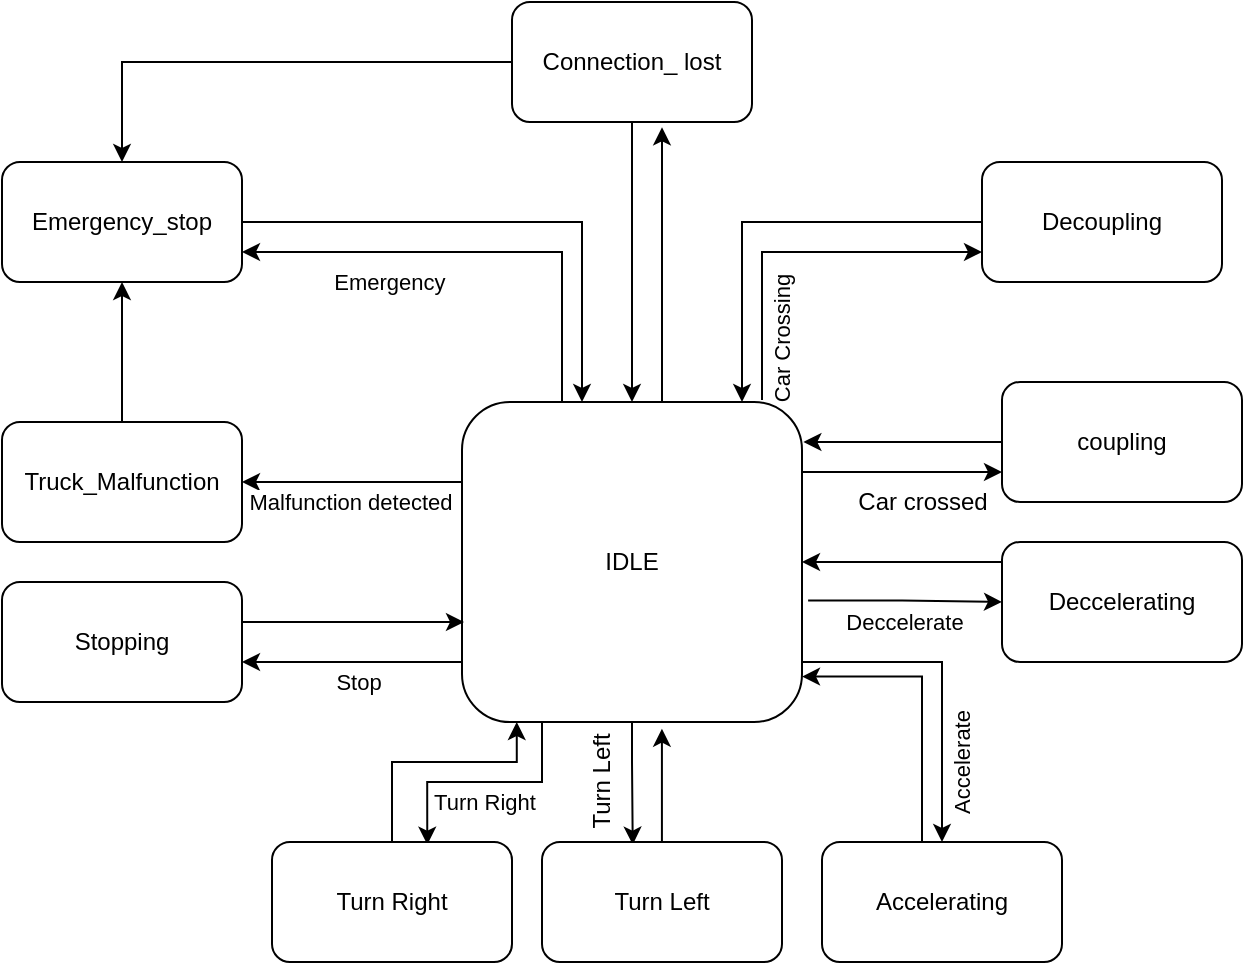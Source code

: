<mxfile version="15.4.0" type="device"><diagram id="c1IGfwW1YCfg8W6MoVqG" name="Page-1"><mxGraphModel dx="1022" dy="497" grid="1" gridSize="10" guides="1" tooltips="1" connect="1" arrows="1" fold="1" page="1" pageScale="1" pageWidth="850" pageHeight="1100" math="0" shadow="0"><root><mxCell id="0"/><mxCell id="1" parent="0"/><mxCell id="LI95Jxa9cK6ByHmIp1el-8" style="edgeStyle=orthogonalEdgeStyle;rounded=0;orthogonalLoop=1;jettySize=auto;html=1;entryX=1;entryY=0.75;entryDx=0;entryDy=0;" edge="1" parent="1" source="LI95Jxa9cK6ByHmIp1el-3" target="LI95Jxa9cK6ByHmIp1el-5"><mxGeometry relative="1" as="geometry"><Array as="points"><mxPoint x="400" y="145"/></Array></mxGeometry></mxCell><mxCell id="LI95Jxa9cK6ByHmIp1el-36" value="Emergency&amp;nbsp;" style="edgeLabel;html=1;align=center;verticalAlign=middle;resizable=0;points=[];" vertex="1" connectable="0" parent="LI95Jxa9cK6ByHmIp1el-8"><mxGeometry x="0.041" relative="1" as="geometry"><mxPoint x="-38" y="15" as="offset"/></mxGeometry></mxCell><mxCell id="LI95Jxa9cK6ByHmIp1el-12" style="edgeStyle=orthogonalEdgeStyle;rounded=0;orthogonalLoop=1;jettySize=auto;html=1;entryX=0;entryY=0.75;entryDx=0;entryDy=0;" edge="1" parent="1" target="LI95Jxa9cK6ByHmIp1el-10"><mxGeometry relative="1" as="geometry"><mxPoint x="500" y="219" as="sourcePoint"/><Array as="points"><mxPoint x="500" y="219"/><mxPoint x="500" y="135"/></Array></mxGeometry></mxCell><mxCell id="LI95Jxa9cK6ByHmIp1el-13" value="Car Crossing" style="edgeLabel;html=1;align=center;verticalAlign=middle;resizable=0;points=[];rotation=270;" vertex="1" connectable="0" parent="LI95Jxa9cK6ByHmIp1el-12"><mxGeometry x="-0.429" y="-1" relative="1" as="geometry"><mxPoint x="9" y="22" as="offset"/></mxGeometry></mxCell><mxCell id="LI95Jxa9cK6ByHmIp1el-14" style="edgeStyle=orthogonalEdgeStyle;rounded=0;orthogonalLoop=1;jettySize=auto;html=1;entryX=1;entryY=0.5;entryDx=0;entryDy=0;" edge="1" parent="1" source="LI95Jxa9cK6ByHmIp1el-3" target="LI95Jxa9cK6ByHmIp1el-4"><mxGeometry relative="1" as="geometry"><Array as="points"><mxPoint x="240" y="260"/></Array></mxGeometry></mxCell><mxCell id="LI95Jxa9cK6ByHmIp1el-15" value="Malfunction detected" style="edgeLabel;html=1;align=center;verticalAlign=middle;resizable=0;points=[];" vertex="1" connectable="0" parent="LI95Jxa9cK6ByHmIp1el-14"><mxGeometry x="-0.178" y="1" relative="1" as="geometry"><mxPoint x="-11" y="9" as="offset"/></mxGeometry></mxCell><mxCell id="LI95Jxa9cK6ByHmIp1el-18" style="edgeStyle=orthogonalEdgeStyle;rounded=0;orthogonalLoop=1;jettySize=auto;html=1;" edge="1" parent="1" source="LI95Jxa9cK6ByHmIp1el-3"><mxGeometry relative="1" as="geometry"><mxPoint x="370" y="290" as="sourcePoint"/><mxPoint x="240" y="350" as="targetPoint"/><Array as="points"><mxPoint x="240" y="350"/></Array></mxGeometry></mxCell><mxCell id="LI95Jxa9cK6ByHmIp1el-22" style="edgeStyle=orthogonalEdgeStyle;rounded=0;orthogonalLoop=1;jettySize=auto;html=1;entryX=0;entryY=0.75;entryDx=0;entryDy=0;" edge="1" parent="1" source="LI95Jxa9cK6ByHmIp1el-3" target="LI95Jxa9cK6ByHmIp1el-20"><mxGeometry relative="1" as="geometry"><mxPoint x="620" y="280" as="targetPoint"/><Array as="points"><mxPoint x="560" y="255"/><mxPoint x="560" y="255"/></Array></mxGeometry></mxCell><mxCell id="LI95Jxa9cK6ByHmIp1el-25" style="edgeStyle=orthogonalEdgeStyle;rounded=0;orthogonalLoop=1;jettySize=auto;html=1;entryX=0.5;entryY=0;entryDx=0;entryDy=0;" edge="1" parent="1" source="LI95Jxa9cK6ByHmIp1el-3" target="LI95Jxa9cK6ByHmIp1el-24"><mxGeometry relative="1" as="geometry"><Array as="points"><mxPoint x="590" y="350"/></Array></mxGeometry></mxCell><mxCell id="LI95Jxa9cK6ByHmIp1el-27" value="Accelerate" style="edgeLabel;html=1;align=center;verticalAlign=middle;resizable=0;points=[];rotation=270;" vertex="1" connectable="0" parent="LI95Jxa9cK6ByHmIp1el-25"><mxGeometry x="0.217" y="-2" relative="1" as="geometry"><mxPoint x="12" y="23" as="offset"/></mxGeometry></mxCell><mxCell id="LI95Jxa9cK6ByHmIp1el-32" style="edgeStyle=orthogonalEdgeStyle;rounded=0;orthogonalLoop=1;jettySize=auto;html=1;entryX=0;entryY=0.5;entryDx=0;entryDy=0;exitX=1.018;exitY=0.62;exitDx=0;exitDy=0;exitPerimeter=0;" edge="1" parent="1" source="LI95Jxa9cK6ByHmIp1el-3" target="LI95Jxa9cK6ByHmIp1el-28"><mxGeometry relative="1" as="geometry"/></mxCell><mxCell id="LI95Jxa9cK6ByHmIp1el-35" value="Deccelerate" style="edgeLabel;html=1;align=center;verticalAlign=middle;resizable=0;points=[];rotation=0;" vertex="1" connectable="0" parent="LI95Jxa9cK6ByHmIp1el-32"><mxGeometry x="0.237" y="-1" relative="1" as="geometry"><mxPoint x="-12" y="9" as="offset"/></mxGeometry></mxCell><mxCell id="LI95Jxa9cK6ByHmIp1el-40" style="edgeStyle=orthogonalEdgeStyle;rounded=0;orthogonalLoop=1;jettySize=auto;html=1;entryX=0.625;entryY=1.044;entryDx=0;entryDy=0;entryPerimeter=0;" edge="1" parent="1" source="LI95Jxa9cK6ByHmIp1el-3" target="LI95Jxa9cK6ByHmIp1el-38"><mxGeometry relative="1" as="geometry"><Array as="points"><mxPoint x="450" y="190"/><mxPoint x="450" y="190"/></Array></mxGeometry></mxCell><mxCell id="LI95Jxa9cK6ByHmIp1el-48" style="edgeStyle=orthogonalEdgeStyle;rounded=0;orthogonalLoop=1;jettySize=auto;html=1;entryX=0.647;entryY=0.022;entryDx=0;entryDy=0;entryPerimeter=0;" edge="1" parent="1" source="LI95Jxa9cK6ByHmIp1el-3" target="LI95Jxa9cK6ByHmIp1el-44"><mxGeometry relative="1" as="geometry"><Array as="points"><mxPoint x="390" y="410"/><mxPoint x="333" y="410"/></Array></mxGeometry></mxCell><mxCell id="LI95Jxa9cK6ByHmIp1el-51" value="Turn Right" style="edgeLabel;html=1;align=center;verticalAlign=middle;resizable=0;points=[];" vertex="1" connectable="0" parent="LI95Jxa9cK6ByHmIp1el-48"><mxGeometry x="-0.332" y="4" relative="1" as="geometry"><mxPoint x="-20" y="6" as="offset"/></mxGeometry></mxCell><mxCell id="LI95Jxa9cK6ByHmIp1el-50" style="edgeStyle=orthogonalEdgeStyle;rounded=0;orthogonalLoop=1;jettySize=auto;html=1;entryX=0.378;entryY=0.022;entryDx=0;entryDy=0;entryPerimeter=0;" edge="1" parent="1" source="LI95Jxa9cK6ByHmIp1el-3" target="LI95Jxa9cK6ByHmIp1el-43"><mxGeometry relative="1" as="geometry"><Array as="points"><mxPoint x="435" y="400"/><mxPoint x="435" y="400"/></Array></mxGeometry></mxCell><mxCell id="LI95Jxa9cK6ByHmIp1el-3" value="IDLE" style="rounded=1;whiteSpace=wrap;html=1;" vertex="1" parent="1"><mxGeometry x="350" y="220" width="170" height="160" as="geometry"/></mxCell><mxCell id="LI95Jxa9cK6ByHmIp1el-6" style="edgeStyle=orthogonalEdgeStyle;rounded=0;orthogonalLoop=1;jettySize=auto;html=1;entryX=0.5;entryY=1;entryDx=0;entryDy=0;" edge="1" parent="1" source="LI95Jxa9cK6ByHmIp1el-4" target="LI95Jxa9cK6ByHmIp1el-5"><mxGeometry relative="1" as="geometry"/></mxCell><mxCell id="LI95Jxa9cK6ByHmIp1el-4" value="Truck_Malfunction" style="rounded=1;whiteSpace=wrap;html=1;" vertex="1" parent="1"><mxGeometry x="120" y="230" width="120" height="60" as="geometry"/></mxCell><mxCell id="LI95Jxa9cK6ByHmIp1el-7" style="edgeStyle=orthogonalEdgeStyle;rounded=0;orthogonalLoop=1;jettySize=auto;html=1;" edge="1" parent="1" source="LI95Jxa9cK6ByHmIp1el-5"><mxGeometry relative="1" as="geometry"><mxPoint x="410" y="220" as="targetPoint"/><Array as="points"><mxPoint x="410" y="130"/></Array></mxGeometry></mxCell><mxCell id="LI95Jxa9cK6ByHmIp1el-5" value="Emergency_stop" style="rounded=1;whiteSpace=wrap;html=1;" vertex="1" parent="1"><mxGeometry x="120" y="100" width="120" height="60" as="geometry"/></mxCell><mxCell id="LI95Jxa9cK6ByHmIp1el-11" style="edgeStyle=orthogonalEdgeStyle;rounded=0;orthogonalLoop=1;jettySize=auto;html=1;" edge="1" parent="1" source="LI95Jxa9cK6ByHmIp1el-10"><mxGeometry relative="1" as="geometry"><mxPoint x="490" y="220" as="targetPoint"/><Array as="points"><mxPoint x="490" y="130"/><mxPoint x="490" y="220"/></Array></mxGeometry></mxCell><mxCell id="LI95Jxa9cK6ByHmIp1el-10" value="Decoupling" style="rounded=1;whiteSpace=wrap;html=1;" vertex="1" parent="1"><mxGeometry x="610" y="100" width="120" height="60" as="geometry"/></mxCell><mxCell id="LI95Jxa9cK6ByHmIp1el-17" style="edgeStyle=orthogonalEdgeStyle;rounded=0;orthogonalLoop=1;jettySize=auto;html=1;" edge="1" parent="1" source="LI95Jxa9cK6ByHmIp1el-16"><mxGeometry relative="1" as="geometry"><mxPoint x="351" y="330" as="targetPoint"/><Array as="points"><mxPoint x="351" y="330"/></Array></mxGeometry></mxCell><mxCell id="LI95Jxa9cK6ByHmIp1el-19" value="Stop" style="edgeLabel;html=1;align=center;verticalAlign=middle;resizable=0;points=[];" vertex="1" connectable="0" parent="LI95Jxa9cK6ByHmIp1el-17"><mxGeometry x="-0.424" y="-1" relative="1" as="geometry"><mxPoint x="26" y="29" as="offset"/></mxGeometry></mxCell><mxCell id="LI95Jxa9cK6ByHmIp1el-16" value="Stopping" style="rounded=1;whiteSpace=wrap;html=1;" vertex="1" parent="1"><mxGeometry x="120" y="310" width="120" height="60" as="geometry"/></mxCell><mxCell id="LI95Jxa9cK6ByHmIp1el-21" style="edgeStyle=orthogonalEdgeStyle;rounded=0;orthogonalLoop=1;jettySize=auto;html=1;entryX=1.004;entryY=0.125;entryDx=0;entryDy=0;entryPerimeter=0;" edge="1" parent="1" source="LI95Jxa9cK6ByHmIp1el-20" target="LI95Jxa9cK6ByHmIp1el-3"><mxGeometry relative="1" as="geometry"><mxPoint x="600" y="220" as="targetPoint"/><Array as="points"/></mxGeometry></mxCell><mxCell id="LI95Jxa9cK6ByHmIp1el-20" value="coupling" style="rounded=1;whiteSpace=wrap;html=1;" vertex="1" parent="1"><mxGeometry x="620" y="210" width="120" height="60" as="geometry"/></mxCell><mxCell id="LI95Jxa9cK6ByHmIp1el-23" value="Car crossed" style="text;html=1;align=center;verticalAlign=middle;resizable=0;points=[];autosize=1;strokeColor=none;fillColor=none;" vertex="1" parent="1"><mxGeometry x="540" y="260" width="80" height="20" as="geometry"/></mxCell><mxCell id="LI95Jxa9cK6ByHmIp1el-26" style="edgeStyle=orthogonalEdgeStyle;rounded=0;orthogonalLoop=1;jettySize=auto;html=1;entryX=1;entryY=0.858;entryDx=0;entryDy=0;entryPerimeter=0;" edge="1" parent="1" source="LI95Jxa9cK6ByHmIp1el-24" target="LI95Jxa9cK6ByHmIp1el-3"><mxGeometry relative="1" as="geometry"><Array as="points"><mxPoint x="580" y="357"/></Array></mxGeometry></mxCell><mxCell id="LI95Jxa9cK6ByHmIp1el-24" value="Accelerating" style="rounded=1;whiteSpace=wrap;html=1;" vertex="1" parent="1"><mxGeometry x="530" y="440" width="120" height="60" as="geometry"/></mxCell><mxCell id="LI95Jxa9cK6ByHmIp1el-29" style="edgeStyle=orthogonalEdgeStyle;rounded=0;orthogonalLoop=1;jettySize=auto;html=1;" edge="1" parent="1" source="LI95Jxa9cK6ByHmIp1el-28"><mxGeometry relative="1" as="geometry"><mxPoint x="520" y="300" as="targetPoint"/><Array as="points"><mxPoint x="580" y="300"/><mxPoint x="580" y="300"/></Array></mxGeometry></mxCell><mxCell id="LI95Jxa9cK6ByHmIp1el-28" value="Deccelerating" style="rounded=1;whiteSpace=wrap;html=1;" vertex="1" parent="1"><mxGeometry x="620" y="290" width="120" height="60" as="geometry"/></mxCell><mxCell id="LI95Jxa9cK6ByHmIp1el-39" style="edgeStyle=orthogonalEdgeStyle;rounded=0;orthogonalLoop=1;jettySize=auto;html=1;entryX=0.5;entryY=0;entryDx=0;entryDy=0;" edge="1" parent="1" source="LI95Jxa9cK6ByHmIp1el-38" target="LI95Jxa9cK6ByHmIp1el-3"><mxGeometry relative="1" as="geometry"/></mxCell><mxCell id="LI95Jxa9cK6ByHmIp1el-41" style="edgeStyle=orthogonalEdgeStyle;rounded=0;orthogonalLoop=1;jettySize=auto;html=1;entryX=0.5;entryY=0;entryDx=0;entryDy=0;" edge="1" parent="1" source="LI95Jxa9cK6ByHmIp1el-38" target="LI95Jxa9cK6ByHmIp1el-5"><mxGeometry relative="1" as="geometry"/></mxCell><mxCell id="LI95Jxa9cK6ByHmIp1el-38" value="Connection_ lost" style="rounded=1;whiteSpace=wrap;html=1;" vertex="1" parent="1"><mxGeometry x="375" y="20" width="120" height="60" as="geometry"/></mxCell><mxCell id="LI95Jxa9cK6ByHmIp1el-49" style="edgeStyle=orthogonalEdgeStyle;rounded=0;orthogonalLoop=1;jettySize=auto;html=1;entryX=0.588;entryY=1.021;entryDx=0;entryDy=0;entryPerimeter=0;" edge="1" parent="1" source="LI95Jxa9cK6ByHmIp1el-43" target="LI95Jxa9cK6ByHmIp1el-3"><mxGeometry relative="1" as="geometry"/></mxCell><mxCell id="LI95Jxa9cK6ByHmIp1el-43" value="Turn Left" style="rounded=1;whiteSpace=wrap;html=1;" vertex="1" parent="1"><mxGeometry x="390" y="440" width="120" height="60" as="geometry"/></mxCell><mxCell id="LI95Jxa9cK6ByHmIp1el-47" style="edgeStyle=orthogonalEdgeStyle;rounded=0;orthogonalLoop=1;jettySize=auto;html=1;entryX=0.161;entryY=1;entryDx=0;entryDy=0;entryPerimeter=0;" edge="1" parent="1" source="LI95Jxa9cK6ByHmIp1el-44" target="LI95Jxa9cK6ByHmIp1el-3"><mxGeometry relative="1" as="geometry"><Array as="points"><mxPoint x="315" y="400"/><mxPoint x="377" y="400"/></Array></mxGeometry></mxCell><mxCell id="LI95Jxa9cK6ByHmIp1el-44" value="Turn Right" style="rounded=1;whiteSpace=wrap;html=1;" vertex="1" parent="1"><mxGeometry x="255" y="440" width="120" height="60" as="geometry"/></mxCell><mxCell id="LI95Jxa9cK6ByHmIp1el-52" value="Turn Left" style="text;html=1;align=center;verticalAlign=middle;resizable=0;points=[];autosize=1;strokeColor=none;fillColor=none;rotation=270;" vertex="1" parent="1"><mxGeometry x="390" y="400" width="60" height="20" as="geometry"/></mxCell></root></mxGraphModel></diagram></mxfile>